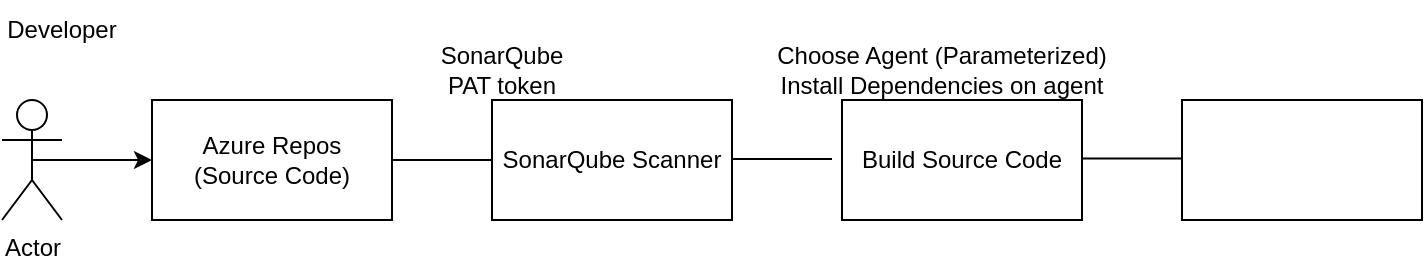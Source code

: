 <mxfile version="24.5.2" type="github">
  <diagram name="Page-1" id="jsOrBri6fn4qf6pL6yLE">
    <mxGraphModel dx="1495" dy="877" grid="1" gridSize="10" guides="1" tooltips="1" connect="1" arrows="1" fold="1" page="1" pageScale="1" pageWidth="850" pageHeight="1100" math="0" shadow="0">
      <root>
        <mxCell id="0" />
        <mxCell id="1" parent="0" />
        <mxCell id="Z_dNzzq58wij3wOrhCmF-1" value="" style="endArrow=none;html=1;rounded=0;entryX=1;entryY=0.5;entryDx=0;entryDy=0;" parent="1" target="Z_dNzzq58wij3wOrhCmF-2" edge="1">
          <mxGeometry width="50" height="50" relative="1" as="geometry">
            <mxPoint x="255" y="110" as="sourcePoint" />
            <mxPoint x="245" y="120" as="targetPoint" />
            <Array as="points" />
          </mxGeometry>
        </mxCell>
        <mxCell id="Z_dNzzq58wij3wOrhCmF-2" value="Azure Repos&lt;br&gt;(Source Code)" style="rounded=0;whiteSpace=wrap;html=1;" parent="1" vertex="1">
          <mxGeometry x="85" y="80" width="120" height="60" as="geometry" />
        </mxCell>
        <mxCell id="Z_dNzzq58wij3wOrhCmF-3" value="SonarQube Scanner" style="rounded=0;whiteSpace=wrap;html=1;" parent="1" vertex="1">
          <mxGeometry x="255" y="80" width="120" height="60" as="geometry" />
        </mxCell>
        <mxCell id="Z_dNzzq58wij3wOrhCmF-4" value="" style="endArrow=none;html=1;rounded=0;entryX=1;entryY=0.5;entryDx=0;entryDy=0;" parent="1" edge="1">
          <mxGeometry width="50" height="50" relative="1" as="geometry">
            <mxPoint x="425" y="109.5" as="sourcePoint" />
            <mxPoint x="375" y="109.5" as="targetPoint" />
            <Array as="points" />
          </mxGeometry>
        </mxCell>
        <mxCell id="Z_dNzzq58wij3wOrhCmF-10" style="edgeStyle=orthogonalEdgeStyle;rounded=0;orthogonalLoop=1;jettySize=auto;html=1;exitX=0.5;exitY=0.5;exitDx=0;exitDy=0;exitPerimeter=0;" parent="1" source="Z_dNzzq58wij3wOrhCmF-5" target="Z_dNzzq58wij3wOrhCmF-2" edge="1">
          <mxGeometry relative="1" as="geometry" />
        </mxCell>
        <mxCell id="Z_dNzzq58wij3wOrhCmF-5" value="Actor" style="shape=umlActor;verticalLabelPosition=bottom;verticalAlign=top;html=1;outlineConnect=0;" parent="1" vertex="1">
          <mxGeometry x="10" y="80" width="30" height="60" as="geometry" />
        </mxCell>
        <mxCell id="Z_dNzzq58wij3wOrhCmF-13" value="Developer" style="text;html=1;align=center;verticalAlign=middle;whiteSpace=wrap;rounded=0;" parent="1" vertex="1">
          <mxGeometry x="10" y="30" width="60" height="30" as="geometry" />
        </mxCell>
        <mxCell id="Z_dNzzq58wij3wOrhCmF-14" value="SonarQube PAT token" style="text;html=1;align=center;verticalAlign=middle;whiteSpace=wrap;rounded=0;" parent="1" vertex="1">
          <mxGeometry x="230" y="50" width="60" height="30" as="geometry" />
        </mxCell>
        <mxCell id="Z_dNzzq58wij3wOrhCmF-15" value="Build Source Code" style="rounded=0;whiteSpace=wrap;html=1;" parent="1" vertex="1">
          <mxGeometry x="430" y="80" width="120" height="60" as="geometry" />
        </mxCell>
        <mxCell id="Z_dNzzq58wij3wOrhCmF-16" value="Choose Agent (Parameterized)&lt;div&gt;Install Dependencies on agent&lt;/div&gt;" style="text;html=1;align=center;verticalAlign=middle;whiteSpace=wrap;rounded=0;" parent="1" vertex="1">
          <mxGeometry x="390" y="50" width="180" height="30" as="geometry" />
        </mxCell>
        <mxCell id="Z_dNzzq58wij3wOrhCmF-17" style="edgeStyle=orthogonalEdgeStyle;rounded=0;orthogonalLoop=1;jettySize=auto;html=1;exitX=0.5;exitY=1;exitDx=0;exitDy=0;" parent="1" source="Z_dNzzq58wij3wOrhCmF-16" target="Z_dNzzq58wij3wOrhCmF-16" edge="1">
          <mxGeometry relative="1" as="geometry" />
        </mxCell>
        <mxCell id="Z_dNzzq58wij3wOrhCmF-18" value="" style="endArrow=none;html=1;rounded=0;entryX=1;entryY=0.5;entryDx=0;entryDy=0;" parent="1" edge="1">
          <mxGeometry width="50" height="50" relative="1" as="geometry">
            <mxPoint x="600" y="109.23" as="sourcePoint" />
            <mxPoint x="550" y="109.23" as="targetPoint" />
            <Array as="points" />
          </mxGeometry>
        </mxCell>
        <mxCell id="Z_dNzzq58wij3wOrhCmF-19" value="" style="rounded=0;whiteSpace=wrap;html=1;" parent="1" vertex="1">
          <mxGeometry x="600" y="80" width="120" height="60" as="geometry" />
        </mxCell>
      </root>
    </mxGraphModel>
  </diagram>
</mxfile>
